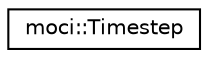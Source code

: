 digraph "Graphical Class Hierarchy"
{
  edge [fontname="Helvetica",fontsize="10",labelfontname="Helvetica",labelfontsize="10"];
  node [fontname="Helvetica",fontsize="10",shape=record];
  rankdir="LR";
  Node0 [label="moci::Timestep",height=0.2,width=0.4,color="black", fillcolor="white", style="filled",URL="$classmoci_1_1Timestep.html"];
}
